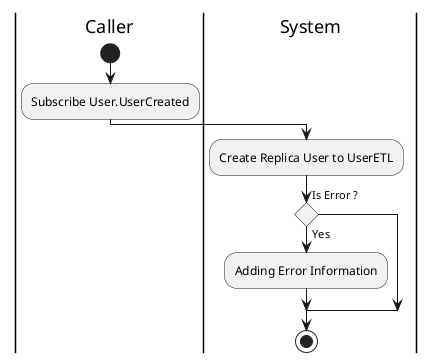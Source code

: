 @startuml EVENT_SubscribeUserCreated

skinparam ConditionEndStyle hline
skinparam conditionStyle diamond
skinparam Monochrome true
skinparam Shadowing false

|Caller|
start
:Subscribe User.UserCreated;

|System|
:Create Replica User to UserETL;

if (Is Error ?) then (Yes)
    :Adding Error Information;
endif
stop

@enduml